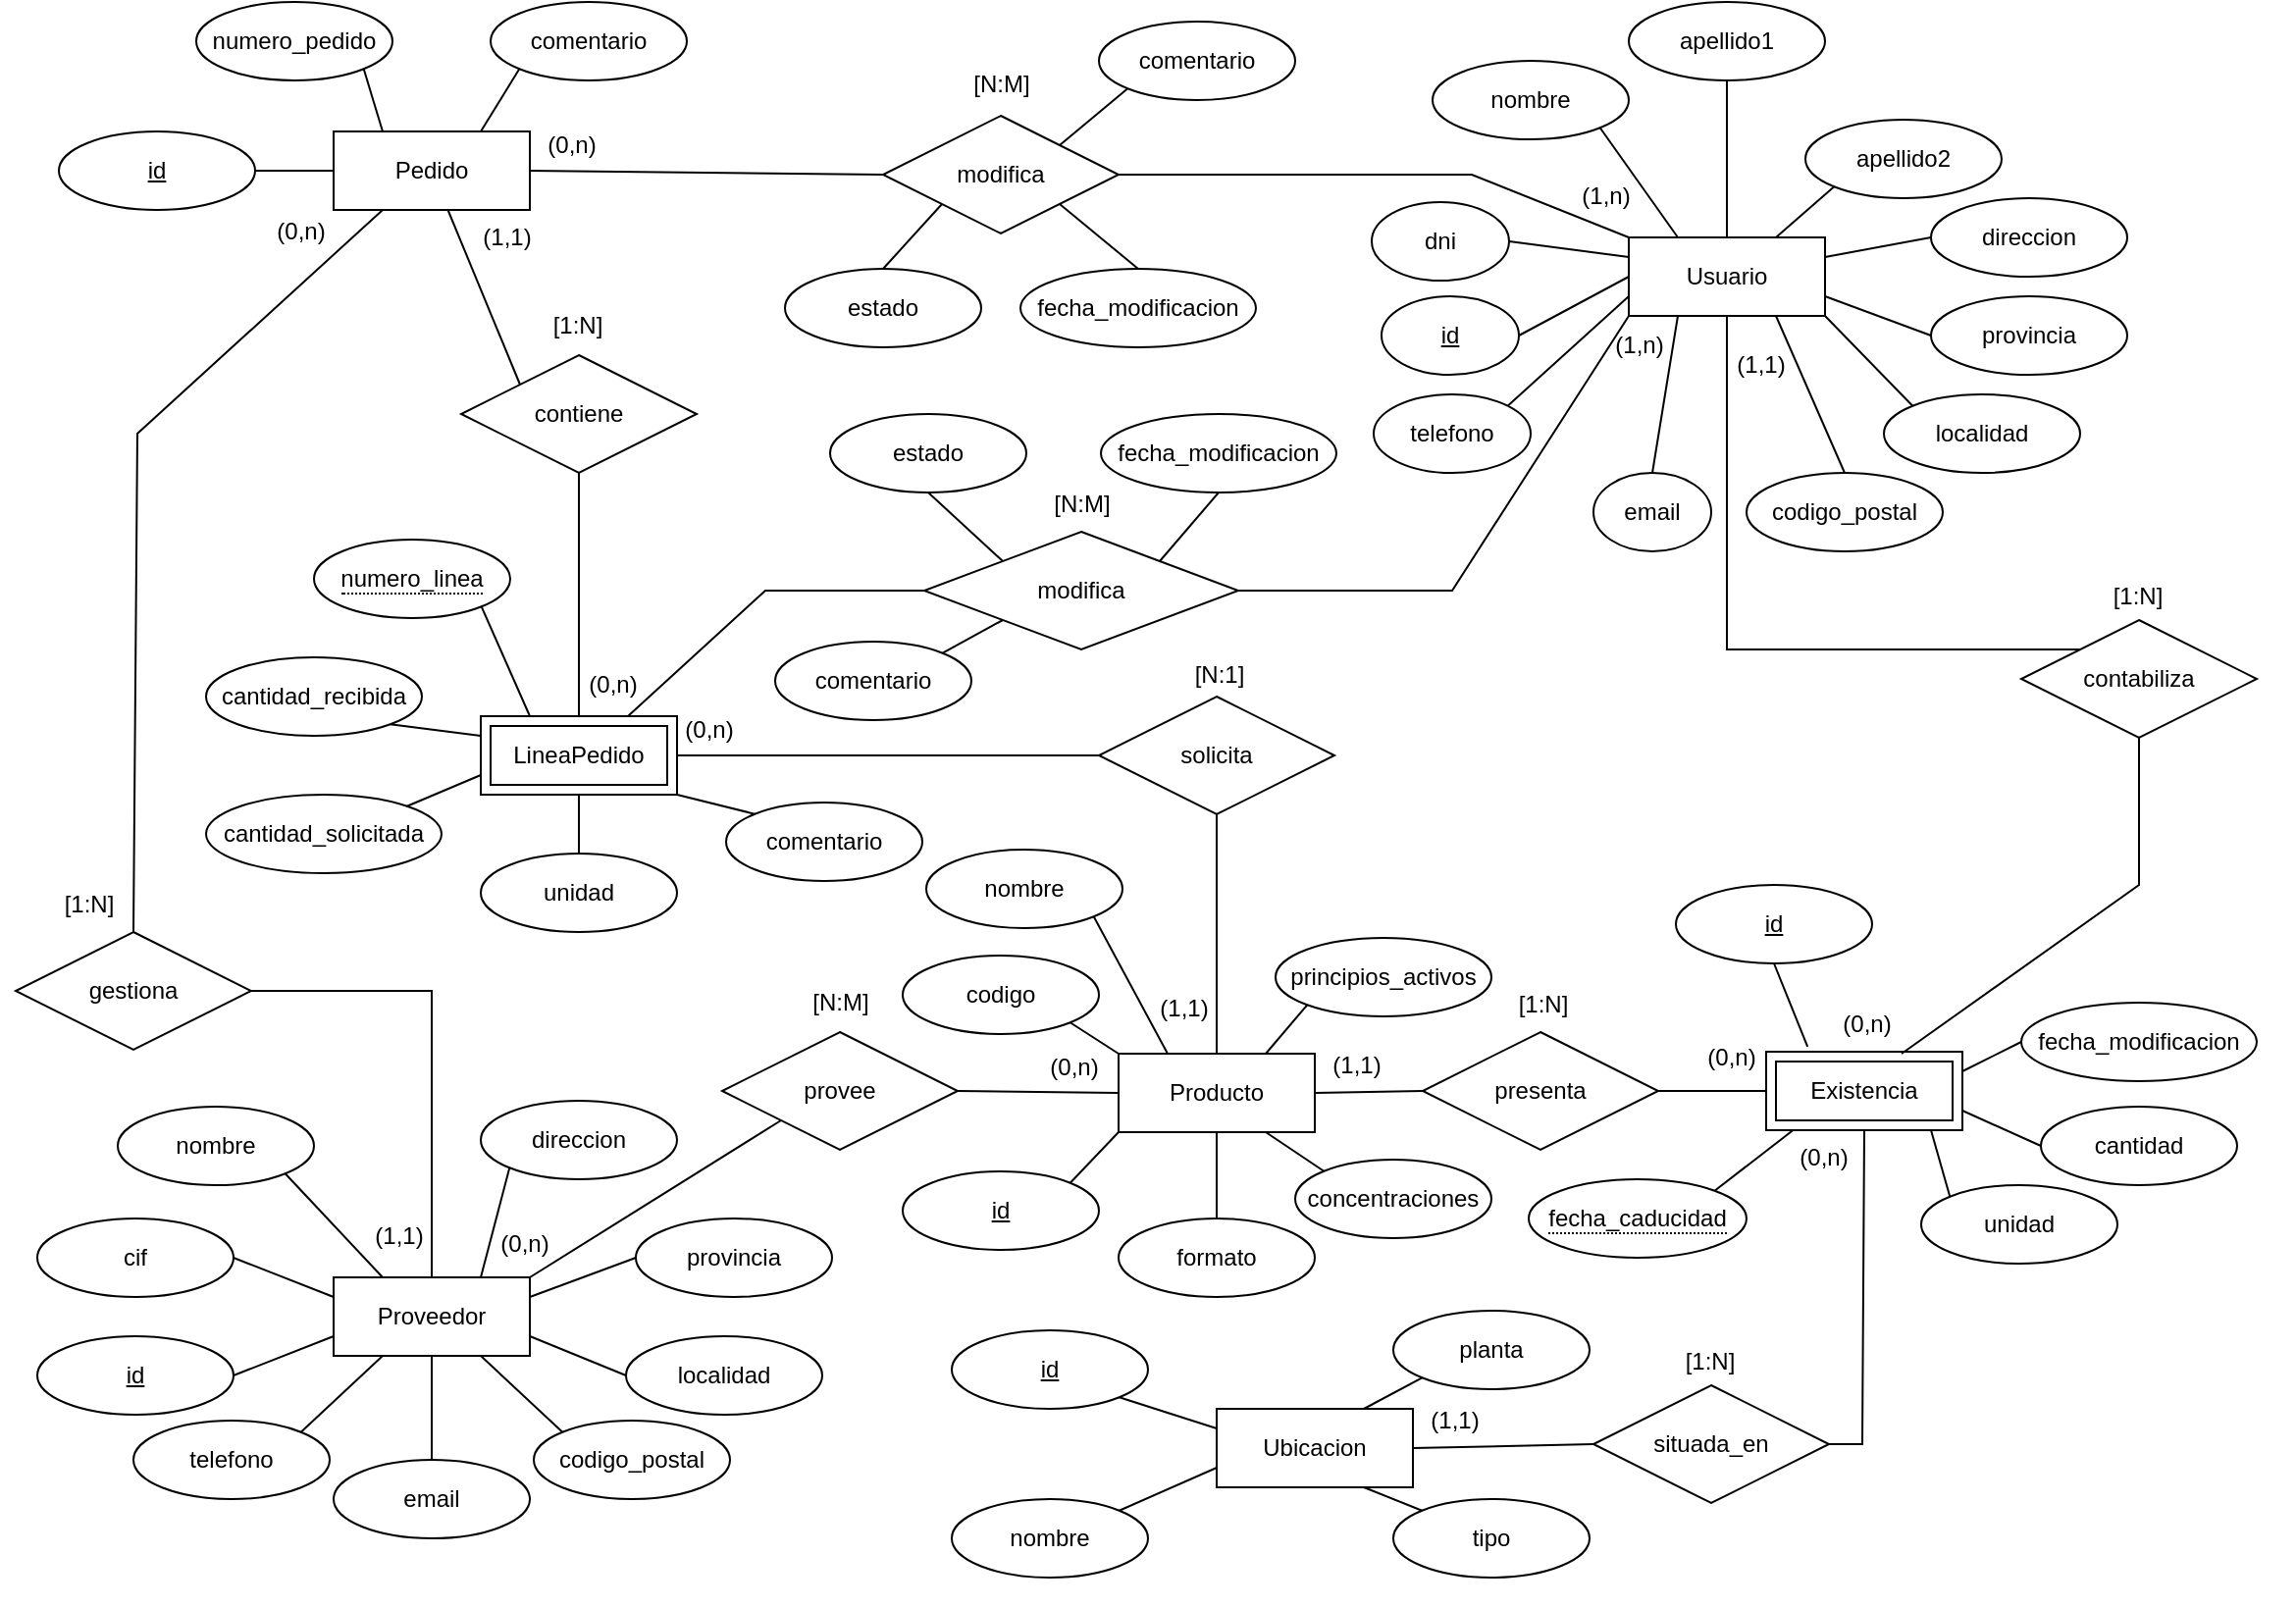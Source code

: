 <mxfile version="24.2.1" type="github">
  <diagram id="R2lEEEUBdFMjLlhIrx00" name="Page-1">
    <mxGraphModel dx="1274" dy="684" grid="1" gridSize="10" guides="1" tooltips="1" connect="1" arrows="1" fold="1" page="1" pageScale="1" pageWidth="1169" pageHeight="827" math="0" shadow="0" extFonts="Permanent Marker^https://fonts.googleapis.com/css?family=Permanent+Marker">
      <root>
        <mxCell id="0" />
        <mxCell id="1" parent="0" />
        <mxCell id="CP5bFm40odVV3JDgffe8-56" value="" style="group" parent="1" vertex="1" connectable="0">
          <mxGeometry y="590" width="440" height="210" as="geometry" />
        </mxCell>
        <mxCell id="CP5bFm40odVV3JDgffe8-29" value="Proveedor" style="whiteSpace=wrap;html=1;align=center;" parent="CP5bFm40odVV3JDgffe8-56" vertex="1">
          <mxGeometry x="170" y="70" width="100" height="40" as="geometry" />
        </mxCell>
        <mxCell id="CP5bFm40odVV3JDgffe8-31" value="cif" style="ellipse;whiteSpace=wrap;html=1;align=center;" parent="CP5bFm40odVV3JDgffe8-56" vertex="1">
          <mxGeometry x="19" y="40" width="100" height="40" as="geometry" />
        </mxCell>
        <mxCell id="CP5bFm40odVV3JDgffe8-32" value="id" style="ellipse;whiteSpace=wrap;html=1;align=center;fontStyle=4;" parent="CP5bFm40odVV3JDgffe8-56" vertex="1">
          <mxGeometry x="19" y="100" width="100" height="40" as="geometry" />
        </mxCell>
        <mxCell id="CP5bFm40odVV3JDgffe8-35" value="direccion" style="ellipse;whiteSpace=wrap;html=1;align=center;" parent="CP5bFm40odVV3JDgffe8-56" vertex="1">
          <mxGeometry x="245" y="-20" width="100" height="40" as="geometry" />
        </mxCell>
        <mxCell id="CP5bFm40odVV3JDgffe8-36" value="provincia" style="ellipse;whiteSpace=wrap;html=1;align=center;" parent="CP5bFm40odVV3JDgffe8-56" vertex="1">
          <mxGeometry x="324" y="40" width="100" height="40" as="geometry" />
        </mxCell>
        <mxCell id="CP5bFm40odVV3JDgffe8-37" value="localidad" style="ellipse;whiteSpace=wrap;html=1;align=center;" parent="CP5bFm40odVV3JDgffe8-56" vertex="1">
          <mxGeometry x="319" y="100" width="100" height="40" as="geometry" />
        </mxCell>
        <mxCell id="CP5bFm40odVV3JDgffe8-38" value="codigo_postal" style="ellipse;whiteSpace=wrap;html=1;align=center;" parent="CP5bFm40odVV3JDgffe8-56" vertex="1">
          <mxGeometry x="272" y="143" width="100" height="40" as="geometry" />
        </mxCell>
        <mxCell id="CP5bFm40odVV3JDgffe8-39" value="email" style="ellipse;whiteSpace=wrap;html=1;align=center;" parent="CP5bFm40odVV3JDgffe8-56" vertex="1">
          <mxGeometry x="170" y="163" width="100" height="40" as="geometry" />
        </mxCell>
        <mxCell id="CP5bFm40odVV3JDgffe8-40" value="telefono" style="ellipse;whiteSpace=wrap;html=1;align=center;" parent="CP5bFm40odVV3JDgffe8-56" vertex="1">
          <mxGeometry x="68" y="143" width="100" height="40" as="geometry" />
        </mxCell>
        <mxCell id="CP5bFm40odVV3JDgffe8-41" value="" style="endArrow=none;html=1;rounded=0;exitX=1;exitY=0.5;exitDx=0;exitDy=0;entryX=0;entryY=0.75;entryDx=0;entryDy=0;" parent="CP5bFm40odVV3JDgffe8-56" source="CP5bFm40odVV3JDgffe8-32" target="CP5bFm40odVV3JDgffe8-29" edge="1">
          <mxGeometry relative="1" as="geometry">
            <mxPoint x="470" y="110" as="sourcePoint" />
            <mxPoint x="630" y="110" as="targetPoint" />
          </mxGeometry>
        </mxCell>
        <mxCell id="CP5bFm40odVV3JDgffe8-42" value="" style="endArrow=none;html=1;rounded=0;exitX=1;exitY=0.5;exitDx=0;exitDy=0;entryX=0;entryY=0.25;entryDx=0;entryDy=0;" parent="CP5bFm40odVV3JDgffe8-56" source="CP5bFm40odVV3JDgffe8-31" target="CP5bFm40odVV3JDgffe8-29" edge="1">
          <mxGeometry relative="1" as="geometry">
            <mxPoint x="470" y="110" as="sourcePoint" />
            <mxPoint x="630" y="110" as="targetPoint" />
          </mxGeometry>
        </mxCell>
        <mxCell id="CP5bFm40odVV3JDgffe8-46" value="" style="endArrow=none;html=1;rounded=0;exitX=0.75;exitY=0;exitDx=0;exitDy=0;entryX=0;entryY=1;entryDx=0;entryDy=0;" parent="CP5bFm40odVV3JDgffe8-56" source="CP5bFm40odVV3JDgffe8-29" target="CP5bFm40odVV3JDgffe8-35" edge="1">
          <mxGeometry relative="1" as="geometry">
            <mxPoint x="470" y="110" as="sourcePoint" />
            <mxPoint x="630" y="110" as="targetPoint" />
          </mxGeometry>
        </mxCell>
        <mxCell id="CP5bFm40odVV3JDgffe8-47" value="" style="endArrow=none;html=1;rounded=0;exitX=1;exitY=0.25;exitDx=0;exitDy=0;entryX=0;entryY=0.5;entryDx=0;entryDy=0;" parent="CP5bFm40odVV3JDgffe8-56" source="CP5bFm40odVV3JDgffe8-29" target="CP5bFm40odVV3JDgffe8-36" edge="1">
          <mxGeometry relative="1" as="geometry">
            <mxPoint x="470" y="110" as="sourcePoint" />
            <mxPoint x="630" y="110" as="targetPoint" />
          </mxGeometry>
        </mxCell>
        <mxCell id="CP5bFm40odVV3JDgffe8-48" value="" style="endArrow=none;html=1;rounded=0;exitX=1;exitY=0;exitDx=0;exitDy=0;entryX=0.25;entryY=1;entryDx=0;entryDy=0;" parent="CP5bFm40odVV3JDgffe8-56" source="CP5bFm40odVV3JDgffe8-40" target="CP5bFm40odVV3JDgffe8-29" edge="1">
          <mxGeometry relative="1" as="geometry">
            <mxPoint x="470" y="110" as="sourcePoint" />
            <mxPoint x="630" y="110" as="targetPoint" />
          </mxGeometry>
        </mxCell>
        <mxCell id="CP5bFm40odVV3JDgffe8-49" value="" style="endArrow=none;html=1;rounded=0;entryX=0;entryY=0.5;entryDx=0;entryDy=0;exitX=1;exitY=0.75;exitDx=0;exitDy=0;" parent="CP5bFm40odVV3JDgffe8-56" source="CP5bFm40odVV3JDgffe8-29" target="CP5bFm40odVV3JDgffe8-37" edge="1">
          <mxGeometry relative="1" as="geometry">
            <mxPoint x="270" y="140" as="sourcePoint" />
            <mxPoint x="630" y="110" as="targetPoint" />
          </mxGeometry>
        </mxCell>
        <mxCell id="CP5bFm40odVV3JDgffe8-50" value="" style="endArrow=none;html=1;rounded=0;exitX=0.75;exitY=1;exitDx=0;exitDy=0;entryX=0;entryY=0;entryDx=0;entryDy=0;" parent="CP5bFm40odVV3JDgffe8-56" source="CP5bFm40odVV3JDgffe8-29" target="CP5bFm40odVV3JDgffe8-38" edge="1">
          <mxGeometry relative="1" as="geometry">
            <mxPoint x="470" y="110" as="sourcePoint" />
            <mxPoint x="630" y="110" as="targetPoint" />
          </mxGeometry>
        </mxCell>
        <mxCell id="CP5bFm40odVV3JDgffe8-51" value="" style="endArrow=none;html=1;rounded=0;exitX=0.5;exitY=0;exitDx=0;exitDy=0;entryX=0.5;entryY=1;entryDx=0;entryDy=0;" parent="CP5bFm40odVV3JDgffe8-56" source="CP5bFm40odVV3JDgffe8-39" target="CP5bFm40odVV3JDgffe8-29" edge="1">
          <mxGeometry relative="1" as="geometry">
            <mxPoint x="470" y="110" as="sourcePoint" />
            <mxPoint x="630" y="110" as="targetPoint" />
          </mxGeometry>
        </mxCell>
        <mxCell id="CP5bFm40odVV3JDgffe8-53" style="edgeStyle=orthogonalEdgeStyle;rounded=0;orthogonalLoop=1;jettySize=auto;html=1;exitX=0.5;exitY=1;exitDx=0;exitDy=0;" parent="CP5bFm40odVV3JDgffe8-56" source="CP5bFm40odVV3JDgffe8-38" target="CP5bFm40odVV3JDgffe8-38" edge="1">
          <mxGeometry relative="1" as="geometry" />
        </mxCell>
        <mxCell id="CP5bFm40odVV3JDgffe8-57" value="" style="group" parent="1" vertex="1" connectable="0">
          <mxGeometry x="660" y="40" width="440" height="250" as="geometry" />
        </mxCell>
        <mxCell id="CP5bFm40odVV3JDgffe8-1" value="&lt;div&gt;Usuario&lt;/div&gt;" style="whiteSpace=wrap;html=1;align=center;" parent="CP5bFm40odVV3JDgffe8-57" vertex="1">
          <mxGeometry x="170" y="90" width="100" height="40" as="geometry" />
        </mxCell>
        <mxCell id="CP5bFm40odVV3JDgffe8-2" value="&lt;div&gt;nombre&lt;/div&gt;" style="ellipse;whiteSpace=wrap;html=1;align=center;" parent="CP5bFm40odVV3JDgffe8-57" vertex="1">
          <mxGeometry x="70" width="100" height="40" as="geometry" />
        </mxCell>
        <mxCell id="CP5bFm40odVV3JDgffe8-3" value="dni" style="ellipse;whiteSpace=wrap;html=1;align=center;" parent="CP5bFm40odVV3JDgffe8-57" vertex="1">
          <mxGeometry x="39" y="72" width="70" height="40" as="geometry" />
        </mxCell>
        <mxCell id="CP5bFm40odVV3JDgffe8-4" value="id" style="ellipse;whiteSpace=wrap;html=1;align=center;fontStyle=4;" parent="CP5bFm40odVV3JDgffe8-57" vertex="1">
          <mxGeometry x="44" y="120" width="70" height="40" as="geometry" />
        </mxCell>
        <mxCell id="CP5bFm40odVV3JDgffe8-6" value="apellido2" style="ellipse;whiteSpace=wrap;html=1;align=center;" parent="CP5bFm40odVV3JDgffe8-57" vertex="1">
          <mxGeometry x="260" y="30" width="100" height="40" as="geometry" />
        </mxCell>
        <mxCell id="CP5bFm40odVV3JDgffe8-7" value="direccion" style="ellipse;whiteSpace=wrap;html=1;align=center;" parent="CP5bFm40odVV3JDgffe8-57" vertex="1">
          <mxGeometry x="324" y="70" width="100" height="40" as="geometry" />
        </mxCell>
        <mxCell id="CP5bFm40odVV3JDgffe8-8" value="provincia" style="ellipse;whiteSpace=wrap;html=1;align=center;" parent="CP5bFm40odVV3JDgffe8-57" vertex="1">
          <mxGeometry x="324" y="120" width="100" height="40" as="geometry" />
        </mxCell>
        <mxCell id="CP5bFm40odVV3JDgffe8-9" value="localidad" style="ellipse;whiteSpace=wrap;html=1;align=center;" parent="CP5bFm40odVV3JDgffe8-57" vertex="1">
          <mxGeometry x="300" y="170" width="100" height="40" as="geometry" />
        </mxCell>
        <mxCell id="CP5bFm40odVV3JDgffe8-10" value="codigo_postal" style="ellipse;whiteSpace=wrap;html=1;align=center;" parent="CP5bFm40odVV3JDgffe8-57" vertex="1">
          <mxGeometry x="230" y="210" width="100" height="40" as="geometry" />
        </mxCell>
        <mxCell id="CP5bFm40odVV3JDgffe8-11" value="email" style="ellipse;whiteSpace=wrap;html=1;align=center;" parent="CP5bFm40odVV3JDgffe8-57" vertex="1">
          <mxGeometry x="152" y="210" width="60" height="40" as="geometry" />
        </mxCell>
        <mxCell id="CP5bFm40odVV3JDgffe8-12" value="telefono" style="ellipse;whiteSpace=wrap;html=1;align=center;" parent="CP5bFm40odVV3JDgffe8-57" vertex="1">
          <mxGeometry x="40" y="170" width="80" height="40" as="geometry" />
        </mxCell>
        <mxCell id="CP5bFm40odVV3JDgffe8-14" value="" style="endArrow=none;html=1;rounded=0;exitX=1;exitY=0.5;exitDx=0;exitDy=0;entryX=0;entryY=0.5;entryDx=0;entryDy=0;" parent="CP5bFm40odVV3JDgffe8-57" source="CP5bFm40odVV3JDgffe8-4" target="CP5bFm40odVV3JDgffe8-1" edge="1">
          <mxGeometry relative="1" as="geometry">
            <mxPoint x="470" y="140" as="sourcePoint" />
            <mxPoint x="630" y="140" as="targetPoint" />
          </mxGeometry>
        </mxCell>
        <mxCell id="CP5bFm40odVV3JDgffe8-16" value="" style="endArrow=none;html=1;rounded=0;exitX=1;exitY=0.5;exitDx=0;exitDy=0;entryX=0;entryY=0.25;entryDx=0;entryDy=0;" parent="CP5bFm40odVV3JDgffe8-57" source="CP5bFm40odVV3JDgffe8-3" target="CP5bFm40odVV3JDgffe8-1" edge="1">
          <mxGeometry relative="1" as="geometry">
            <mxPoint x="470" y="140" as="sourcePoint" />
            <mxPoint x="630" y="140" as="targetPoint" />
          </mxGeometry>
        </mxCell>
        <mxCell id="CP5bFm40odVV3JDgffe8-17" value="" style="endArrow=none;html=1;rounded=0;exitX=1;exitY=1;exitDx=0;exitDy=0;entryX=0.25;entryY=0;entryDx=0;entryDy=0;" parent="CP5bFm40odVV3JDgffe8-57" source="CP5bFm40odVV3JDgffe8-2" target="CP5bFm40odVV3JDgffe8-1" edge="1">
          <mxGeometry relative="1" as="geometry">
            <mxPoint x="470" y="140" as="sourcePoint" />
            <mxPoint x="630" y="140" as="targetPoint" />
          </mxGeometry>
        </mxCell>
        <mxCell id="CP5bFm40odVV3JDgffe8-19" value="" style="endArrow=none;html=1;rounded=0;exitX=0.75;exitY=0;exitDx=0;exitDy=0;entryX=0;entryY=1;entryDx=0;entryDy=0;" parent="CP5bFm40odVV3JDgffe8-57" source="CP5bFm40odVV3JDgffe8-1" target="CP5bFm40odVV3JDgffe8-6" edge="1">
          <mxGeometry relative="1" as="geometry">
            <mxPoint x="470" y="140" as="sourcePoint" />
            <mxPoint x="630" y="140" as="targetPoint" />
          </mxGeometry>
        </mxCell>
        <mxCell id="CP5bFm40odVV3JDgffe8-20" value="" style="endArrow=none;html=1;rounded=0;exitX=1;exitY=0.25;exitDx=0;exitDy=0;entryX=0;entryY=0.5;entryDx=0;entryDy=0;" parent="CP5bFm40odVV3JDgffe8-57" source="CP5bFm40odVV3JDgffe8-1" target="CP5bFm40odVV3JDgffe8-7" edge="1">
          <mxGeometry relative="1" as="geometry">
            <mxPoint x="470" y="140" as="sourcePoint" />
            <mxPoint x="630" y="140" as="targetPoint" />
          </mxGeometry>
        </mxCell>
        <mxCell id="CP5bFm40odVV3JDgffe8-21" value="" style="endArrow=none;html=1;rounded=0;exitX=1;exitY=0.75;exitDx=0;exitDy=0;entryX=0;entryY=0.5;entryDx=0;entryDy=0;" parent="CP5bFm40odVV3JDgffe8-57" source="CP5bFm40odVV3JDgffe8-1" target="CP5bFm40odVV3JDgffe8-8" edge="1">
          <mxGeometry relative="1" as="geometry">
            <mxPoint x="470" y="140" as="sourcePoint" />
            <mxPoint x="630" y="140" as="targetPoint" />
          </mxGeometry>
        </mxCell>
        <mxCell id="CP5bFm40odVV3JDgffe8-22" value="" style="endArrow=none;html=1;rounded=0;exitX=1;exitY=0;exitDx=0;exitDy=0;entryX=0;entryY=0.75;entryDx=0;entryDy=0;" parent="CP5bFm40odVV3JDgffe8-57" source="CP5bFm40odVV3JDgffe8-12" target="CP5bFm40odVV3JDgffe8-1" edge="1">
          <mxGeometry relative="1" as="geometry">
            <mxPoint x="470" y="140" as="sourcePoint" />
            <mxPoint x="630" y="140" as="targetPoint" />
          </mxGeometry>
        </mxCell>
        <mxCell id="CP5bFm40odVV3JDgffe8-23" value="" style="endArrow=none;html=1;rounded=0;entryX=0;entryY=0;entryDx=0;entryDy=0;exitX=1;exitY=1;exitDx=0;exitDy=0;" parent="CP5bFm40odVV3JDgffe8-57" source="CP5bFm40odVV3JDgffe8-1" target="CP5bFm40odVV3JDgffe8-9" edge="1">
          <mxGeometry relative="1" as="geometry">
            <mxPoint x="270" y="170" as="sourcePoint" />
            <mxPoint x="630" y="140" as="targetPoint" />
          </mxGeometry>
        </mxCell>
        <mxCell id="CP5bFm40odVV3JDgffe8-24" value="" style="endArrow=none;html=1;rounded=0;exitX=0.75;exitY=1;exitDx=0;exitDy=0;entryX=0.5;entryY=0;entryDx=0;entryDy=0;" parent="CP5bFm40odVV3JDgffe8-57" source="CP5bFm40odVV3JDgffe8-1" target="CP5bFm40odVV3JDgffe8-10" edge="1">
          <mxGeometry relative="1" as="geometry">
            <mxPoint x="470" y="140" as="sourcePoint" />
            <mxPoint x="630" y="140" as="targetPoint" />
          </mxGeometry>
        </mxCell>
        <mxCell id="CP5bFm40odVV3JDgffe8-25" value="" style="endArrow=none;html=1;rounded=0;exitX=0.5;exitY=0;exitDx=0;exitDy=0;entryX=0.25;entryY=1;entryDx=0;entryDy=0;" parent="CP5bFm40odVV3JDgffe8-57" source="CP5bFm40odVV3JDgffe8-11" target="CP5bFm40odVV3JDgffe8-1" edge="1">
          <mxGeometry relative="1" as="geometry">
            <mxPoint x="470" y="140" as="sourcePoint" />
            <mxPoint x="630" y="140" as="targetPoint" />
          </mxGeometry>
        </mxCell>
        <mxCell id="NHOJMRDEDo1VUkmcOY7C-24" value="(1,n)" style="text;html=1;align=center;verticalAlign=middle;resizable=0;points=[];autosize=1;strokeColor=none;fillColor=none;" vertex="1" parent="CP5bFm40odVV3JDgffe8-57">
          <mxGeometry x="150" y="130" width="50" height="30" as="geometry" />
        </mxCell>
        <mxCell id="CP5bFm40odVV3JDgffe8-67" value="" style="group" parent="1" vertex="1" connectable="0">
          <mxGeometry x="510" y="677" width="330" height="150" as="geometry" />
        </mxCell>
        <mxCell id="CP5bFm40odVV3JDgffe8-55" value="Ubicacion" style="whiteSpace=wrap;html=1;align=center;" parent="CP5bFm40odVV3JDgffe8-67" vertex="1">
          <mxGeometry x="110" y="50" width="100" height="40" as="geometry" />
        </mxCell>
        <mxCell id="CP5bFm40odVV3JDgffe8-58" value="id" style="ellipse;whiteSpace=wrap;html=1;align=center;fontStyle=4;" parent="CP5bFm40odVV3JDgffe8-67" vertex="1">
          <mxGeometry x="-25" y="10" width="100" height="40" as="geometry" />
        </mxCell>
        <mxCell id="CP5bFm40odVV3JDgffe8-59" value="nombre" style="ellipse;whiteSpace=wrap;html=1;align=center;" parent="CP5bFm40odVV3JDgffe8-67" vertex="1">
          <mxGeometry x="-25" y="96" width="100" height="40" as="geometry" />
        </mxCell>
        <mxCell id="CP5bFm40odVV3JDgffe8-60" value="planta" style="ellipse;whiteSpace=wrap;html=1;align=center;" parent="CP5bFm40odVV3JDgffe8-67" vertex="1">
          <mxGeometry x="200" width="100" height="40" as="geometry" />
        </mxCell>
        <mxCell id="CP5bFm40odVV3JDgffe8-61" value="tipo" style="ellipse;whiteSpace=wrap;html=1;align=center;" parent="CP5bFm40odVV3JDgffe8-67" vertex="1">
          <mxGeometry x="200" y="96" width="100" height="40" as="geometry" />
        </mxCell>
        <mxCell id="CP5bFm40odVV3JDgffe8-62" value="" style="endArrow=none;html=1;rounded=0;exitX=0;exitY=1;exitDx=0;exitDy=0;entryX=0.75;entryY=0;entryDx=0;entryDy=0;" parent="CP5bFm40odVV3JDgffe8-67" source="CP5bFm40odVV3JDgffe8-60" target="CP5bFm40odVV3JDgffe8-55" edge="1">
          <mxGeometry relative="1" as="geometry">
            <mxPoint x="440" y="-130" as="sourcePoint" />
            <mxPoint x="600" y="-130" as="targetPoint" />
          </mxGeometry>
        </mxCell>
        <mxCell id="CP5bFm40odVV3JDgffe8-63" value="" style="endArrow=none;html=1;rounded=0;exitX=1;exitY=1;exitDx=0;exitDy=0;entryX=0;entryY=0.25;entryDx=0;entryDy=0;" parent="CP5bFm40odVV3JDgffe8-67" source="CP5bFm40odVV3JDgffe8-58" target="CP5bFm40odVV3JDgffe8-55" edge="1">
          <mxGeometry relative="1" as="geometry">
            <mxPoint x="440" y="-130" as="sourcePoint" />
            <mxPoint x="600" y="-130" as="targetPoint" />
          </mxGeometry>
        </mxCell>
        <mxCell id="CP5bFm40odVV3JDgffe8-64" value="" style="endArrow=none;html=1;rounded=0;exitX=0.75;exitY=1;exitDx=0;exitDy=0;entryX=0;entryY=0;entryDx=0;entryDy=0;" parent="CP5bFm40odVV3JDgffe8-67" source="CP5bFm40odVV3JDgffe8-55" target="CP5bFm40odVV3JDgffe8-61" edge="1">
          <mxGeometry relative="1" as="geometry">
            <mxPoint x="440" y="-130" as="sourcePoint" />
            <mxPoint x="600" y="-130" as="targetPoint" />
          </mxGeometry>
        </mxCell>
        <mxCell id="CP5bFm40odVV3JDgffe8-65" value="" style="endArrow=none;html=1;rounded=0;exitX=0;exitY=0.75;exitDx=0;exitDy=0;entryX=1;entryY=0;entryDx=0;entryDy=0;" parent="CP5bFm40odVV3JDgffe8-67" source="CP5bFm40odVV3JDgffe8-55" target="CP5bFm40odVV3JDgffe8-59" edge="1">
          <mxGeometry relative="1" as="geometry">
            <mxPoint x="440" y="-130" as="sourcePoint" />
            <mxPoint x="600" y="-130" as="targetPoint" />
          </mxGeometry>
        </mxCell>
        <mxCell id="CP5bFm40odVV3JDgffe8-80" value="" style="group" parent="1" vertex="1" connectable="0">
          <mxGeometry x="410" y="484" width="360" height="162" as="geometry" />
        </mxCell>
        <mxCell id="CP5bFm40odVV3JDgffe8-68" value="Producto" style="whiteSpace=wrap;html=1;align=center;" parent="CP5bFm40odVV3JDgffe8-80" vertex="1">
          <mxGeometry x="160" y="62" width="100" height="40" as="geometry" />
        </mxCell>
        <mxCell id="CP5bFm40odVV3JDgffe8-70" value="&lt;div&gt;principios_activos&lt;/div&gt;" style="ellipse;whiteSpace=wrap;html=1;align=center;" parent="CP5bFm40odVV3JDgffe8-80" vertex="1">
          <mxGeometry x="240" y="3" width="110" height="40" as="geometry" />
        </mxCell>
        <mxCell id="CP5bFm40odVV3JDgffe8-71" value="concentraciones" style="ellipse;whiteSpace=wrap;html=1;align=center;" parent="CP5bFm40odVV3JDgffe8-80" vertex="1">
          <mxGeometry x="250" y="116" width="100" height="40" as="geometry" />
        </mxCell>
        <mxCell id="CP5bFm40odVV3JDgffe8-73" value="id" style="ellipse;whiteSpace=wrap;html=1;align=center;fontStyle=4;" parent="CP5bFm40odVV3JDgffe8-80" vertex="1">
          <mxGeometry x="50" y="122" width="100" height="40" as="geometry" />
        </mxCell>
        <mxCell id="CP5bFm40odVV3JDgffe8-74" value="" style="endArrow=none;html=1;rounded=0;exitX=1;exitY=0;exitDx=0;exitDy=0;entryX=0;entryY=1;entryDx=0;entryDy=0;" parent="CP5bFm40odVV3JDgffe8-80" source="CP5bFm40odVV3JDgffe8-73" target="CP5bFm40odVV3JDgffe8-68" edge="1">
          <mxGeometry relative="1" as="geometry">
            <mxPoint x="450" y="-8" as="sourcePoint" />
            <mxPoint x="610" y="-8" as="targetPoint" />
          </mxGeometry>
        </mxCell>
        <mxCell id="CP5bFm40odVV3JDgffe8-76" value="" style="endArrow=none;html=1;rounded=0;exitX=0;exitY=1;exitDx=0;exitDy=0;entryX=0.75;entryY=0;entryDx=0;entryDy=0;" parent="CP5bFm40odVV3JDgffe8-80" source="CP5bFm40odVV3JDgffe8-70" target="CP5bFm40odVV3JDgffe8-68" edge="1">
          <mxGeometry relative="1" as="geometry">
            <mxPoint x="450" y="-8" as="sourcePoint" />
            <mxPoint x="610" y="-8" as="targetPoint" />
          </mxGeometry>
        </mxCell>
        <mxCell id="CP5bFm40odVV3JDgffe8-77" value="" style="endArrow=none;html=1;rounded=0;entryX=0;entryY=0;entryDx=0;entryDy=0;exitX=0.75;exitY=1;exitDx=0;exitDy=0;" parent="CP5bFm40odVV3JDgffe8-80" source="CP5bFm40odVV3JDgffe8-68" target="CP5bFm40odVV3JDgffe8-71" edge="1">
          <mxGeometry relative="1" as="geometry">
            <mxPoint x="450" y="-8" as="sourcePoint" />
            <mxPoint x="610" y="-8" as="targetPoint" />
          </mxGeometry>
        </mxCell>
        <mxCell id="4ajaXHsvVtUvn-_YyJ9y-26" value="provee" style="shape=rhombus;perimeter=rhombusPerimeter;whiteSpace=wrap;html=1;align=center;" parent="CP5bFm40odVV3JDgffe8-80" vertex="1">
          <mxGeometry x="-42" y="51" width="120" height="60" as="geometry" />
        </mxCell>
        <mxCell id="4ajaXHsvVtUvn-_YyJ9y-28" value="" style="endArrow=none;html=1;rounded=0;entryX=0;entryY=0.5;entryDx=0;entryDy=0;exitX=1;exitY=0.5;exitDx=0;exitDy=0;" parent="CP5bFm40odVV3JDgffe8-80" source="4ajaXHsvVtUvn-_YyJ9y-26" target="CP5bFm40odVV3JDgffe8-68" edge="1">
          <mxGeometry relative="1" as="geometry">
            <mxPoint x="90" y="66" as="sourcePoint" />
            <mxPoint x="250" y="66" as="targetPoint" />
          </mxGeometry>
        </mxCell>
        <mxCell id="NHOJMRDEDo1VUkmcOY7C-7" value="[N:M]" style="text;html=1;align=center;verticalAlign=middle;resizable=0;points=[];autosize=1;strokeColor=none;fillColor=none;" vertex="1" parent="CP5bFm40odVV3JDgffe8-80">
          <mxGeometry x="-7" y="21" width="50" height="30" as="geometry" />
        </mxCell>
        <mxCell id="CP5bFm40odVV3JDgffe8-92" value="presenta" style="shape=rhombus;perimeter=rhombusPerimeter;whiteSpace=wrap;html=1;align=center;" parent="1" vertex="1">
          <mxGeometry x="725" y="535" width="120" height="60" as="geometry" />
        </mxCell>
        <mxCell id="CP5bFm40odVV3JDgffe8-93" value="" style="group" parent="1" vertex="1" connectable="0">
          <mxGeometry x="819" y="455" width="350" height="220" as="geometry" />
        </mxCell>
        <mxCell id="CP5bFm40odVV3JDgffe8-82" value="id" style="ellipse;whiteSpace=wrap;html=1;align=center;fontStyle=4;" parent="CP5bFm40odVV3JDgffe8-93" vertex="1">
          <mxGeometry x="35" y="5" width="100" height="40" as="geometry" />
        </mxCell>
        <mxCell id="CP5bFm40odVV3JDgffe8-83" value="fecha_modificacion" style="ellipse;whiteSpace=wrap;html=1;align=center;fontStyle=0" parent="CP5bFm40odVV3JDgffe8-93" vertex="1">
          <mxGeometry x="211" y="65" width="120" height="40" as="geometry" />
        </mxCell>
        <mxCell id="CP5bFm40odVV3JDgffe8-84" value="cantidad" style="ellipse;whiteSpace=wrap;html=1;align=center;" parent="CP5bFm40odVV3JDgffe8-93" vertex="1">
          <mxGeometry x="221" y="118" width="100" height="40" as="geometry" />
        </mxCell>
        <mxCell id="CP5bFm40odVV3JDgffe8-85" value="unidad" style="ellipse;whiteSpace=wrap;html=1;align=center;" parent="CP5bFm40odVV3JDgffe8-93" vertex="1">
          <mxGeometry x="160" y="158" width="100" height="40" as="geometry" />
        </mxCell>
        <mxCell id="CP5bFm40odVV3JDgffe8-87" value="" style="endArrow=none;html=1;rounded=0;entryX=0.211;entryY=-0.064;entryDx=0;entryDy=0;exitX=0.5;exitY=1;exitDx=0;exitDy=0;entryPerimeter=0;" parent="CP5bFm40odVV3JDgffe8-93" source="CP5bFm40odVV3JDgffe8-82" target="NHOJMRDEDo1VUkmcOY7C-31" edge="1">
          <mxGeometry relative="1" as="geometry">
            <mxPoint x="30" y="50" as="sourcePoint" />
            <mxPoint x="104.5" y="89" as="targetPoint" />
          </mxGeometry>
        </mxCell>
        <mxCell id="CP5bFm40odVV3JDgffe8-88" value="" style="endArrow=none;html=1;rounded=0;entryX=0;entryY=0.5;entryDx=0;entryDy=0;exitX=1;exitY=0.25;exitDx=0;exitDy=0;" parent="CP5bFm40odVV3JDgffe8-93" source="NHOJMRDEDo1VUkmcOY7C-31" target="CP5bFm40odVV3JDgffe8-83" edge="1">
          <mxGeometry relative="1" as="geometry">
            <mxPoint x="181" y="99.5" as="sourcePoint" />
            <mxPoint x="190" y="50" as="targetPoint" />
          </mxGeometry>
        </mxCell>
        <mxCell id="CP5bFm40odVV3JDgffe8-89" value="" style="endArrow=none;html=1;rounded=0;entryX=0;entryY=0.5;entryDx=0;entryDy=0;exitX=1;exitY=0.75;exitDx=0;exitDy=0;" parent="CP5bFm40odVV3JDgffe8-93" source="NHOJMRDEDo1VUkmcOY7C-31" target="CP5bFm40odVV3JDgffe8-84" edge="1">
          <mxGeometry relative="1" as="geometry">
            <mxPoint x="181" y="120.5" as="sourcePoint" />
            <mxPoint x="190" y="50" as="targetPoint" />
          </mxGeometry>
        </mxCell>
        <mxCell id="CP5bFm40odVV3JDgffe8-90" value="" style="endArrow=none;html=1;rounded=0;entryX=0.15;entryY=0.975;entryDx=0;entryDy=0;exitX=1;exitY=0;exitDx=0;exitDy=0;entryPerimeter=0;" parent="CP5bFm40odVV3JDgffe8-93" source="NHOJMRDEDo1VUkmcOY7C-32" target="NHOJMRDEDo1VUkmcOY7C-31" edge="1">
          <mxGeometry relative="1" as="geometry">
            <mxPoint x="66.146" y="160.774" as="sourcePoint" />
            <mxPoint x="104.5" y="131" as="targetPoint" />
          </mxGeometry>
        </mxCell>
        <mxCell id="CP5bFm40odVV3JDgffe8-91" value="" style="endArrow=none;html=1;rounded=0;entryX=0;entryY=0;entryDx=0;entryDy=0;exitX=0.84;exitY=1;exitDx=0;exitDy=0;exitPerimeter=0;" parent="CP5bFm40odVV3JDgffe8-93" source="NHOJMRDEDo1VUkmcOY7C-31" target="CP5bFm40odVV3JDgffe8-85" edge="1">
          <mxGeometry relative="1" as="geometry">
            <mxPoint x="161" y="125" as="sourcePoint" />
            <mxPoint x="190" y="50" as="targetPoint" />
          </mxGeometry>
        </mxCell>
        <mxCell id="NHOJMRDEDo1VUkmcOY7C-9" value="(0,n)" style="text;html=1;align=center;verticalAlign=middle;resizable=0;points=[];autosize=1;strokeColor=none;fillColor=none;" vertex="1" parent="CP5bFm40odVV3JDgffe8-93">
          <mxGeometry x="85" y="129" width="50" height="30" as="geometry" />
        </mxCell>
        <mxCell id="NHOJMRDEDo1VUkmcOY7C-31" value="Existencia" style="shape=ext;margin=3;double=1;whiteSpace=wrap;html=1;align=center;" vertex="1" parent="CP5bFm40odVV3JDgffe8-93">
          <mxGeometry x="81" y="90" width="100" height="40" as="geometry" />
        </mxCell>
        <mxCell id="NHOJMRDEDo1VUkmcOY7C-32" value="&lt;span style=&quot;border-bottom: 1px dotted&quot;&gt;fecha_caducidad&lt;br&gt;&lt;/span&gt;" style="ellipse;whiteSpace=wrap;html=1;align=center;" vertex="1" parent="CP5bFm40odVV3JDgffe8-93">
          <mxGeometry x="-40" y="155" width="111" height="40" as="geometry" />
        </mxCell>
        <mxCell id="CP5bFm40odVV3JDgffe8-94" value="situada_en" style="shape=rhombus;perimeter=rhombusPerimeter;whiteSpace=wrap;html=1;align=center;" parent="1" vertex="1">
          <mxGeometry x="812" y="715" width="120" height="60" as="geometry" />
        </mxCell>
        <mxCell id="CP5bFm40odVV3JDgffe8-95" value="" style="endArrow=none;html=1;rounded=0;exitX=1;exitY=0.5;exitDx=0;exitDy=0;entryX=0.5;entryY=1;entryDx=0;entryDy=0;" parent="1" source="CP5bFm40odVV3JDgffe8-94" target="NHOJMRDEDo1VUkmcOY7C-31" edge="1">
          <mxGeometry relative="1" as="geometry">
            <mxPoint x="790" y="525" as="sourcePoint" />
            <mxPoint x="970" y="650" as="targetPoint" />
            <Array as="points">
              <mxPoint x="949" y="745" />
            </Array>
          </mxGeometry>
        </mxCell>
        <mxCell id="CP5bFm40odVV3JDgffe8-96" value="" style="endArrow=none;html=1;rounded=0;entryX=0;entryY=0.5;entryDx=0;entryDy=0;exitX=1;exitY=0.5;exitDx=0;exitDy=0;" parent="1" source="CP5bFm40odVV3JDgffe8-68" target="CP5bFm40odVV3JDgffe8-92" edge="1">
          <mxGeometry relative="1" as="geometry">
            <mxPoint x="790" y="595" as="sourcePoint" />
            <mxPoint x="950" y="595" as="targetPoint" />
          </mxGeometry>
        </mxCell>
        <mxCell id="CP5bFm40odVV3JDgffe8-97" value="" style="endArrow=none;html=1;rounded=0;entryX=0;entryY=0.5;entryDx=0;entryDy=0;exitX=1;exitY=0.5;exitDx=0;exitDy=0;" parent="1" source="CP5bFm40odVV3JDgffe8-92" target="NHOJMRDEDo1VUkmcOY7C-31" edge="1">
          <mxGeometry relative="1" as="geometry">
            <mxPoint x="790" y="525" as="sourcePoint" />
            <mxPoint x="898" y="565" as="targetPoint" />
          </mxGeometry>
        </mxCell>
        <mxCell id="CP5bFm40odVV3JDgffe8-98" value="" style="endArrow=none;html=1;rounded=0;entryX=0;entryY=0.5;entryDx=0;entryDy=0;exitX=1;exitY=0.5;exitDx=0;exitDy=0;" parent="1" source="CP5bFm40odVV3JDgffe8-55" target="CP5bFm40odVV3JDgffe8-94" edge="1">
          <mxGeometry relative="1" as="geometry">
            <mxPoint x="790" y="525" as="sourcePoint" />
            <mxPoint x="950" y="525" as="targetPoint" />
          </mxGeometry>
        </mxCell>
        <mxCell id="CP5bFm40odVV3JDgffe8-99" value="&lt;div&gt;contabiliza&lt;/div&gt;" style="shape=rhombus;perimeter=rhombusPerimeter;whiteSpace=wrap;html=1;align=center;" parent="1" vertex="1">
          <mxGeometry x="1030" y="325" width="120" height="60" as="geometry" />
        </mxCell>
        <mxCell id="CP5bFm40odVV3JDgffe8-100" value="" style="endArrow=none;html=1;rounded=0;exitX=0.5;exitY=1;exitDx=0;exitDy=0;entryX=0.69;entryY=0.025;entryDx=0;entryDy=0;entryPerimeter=0;" parent="1" source="CP5bFm40odVV3JDgffe8-99" target="NHOJMRDEDo1VUkmcOY7C-31" edge="1">
          <mxGeometry relative="1" as="geometry">
            <mxPoint x="790" y="445" as="sourcePoint" />
            <mxPoint x="974.5" y="544" as="targetPoint" />
            <Array as="points">
              <mxPoint x="1090" y="460" />
            </Array>
          </mxGeometry>
        </mxCell>
        <mxCell id="CP5bFm40odVV3JDgffe8-101" value="" style="endArrow=none;html=1;rounded=0;exitX=0.5;exitY=1;exitDx=0;exitDy=0;entryX=0;entryY=0;entryDx=0;entryDy=0;" parent="1" source="CP5bFm40odVV3JDgffe8-1" target="CP5bFm40odVV3JDgffe8-99" edge="1">
          <mxGeometry relative="1" as="geometry">
            <mxPoint x="790" y="445" as="sourcePoint" />
            <mxPoint x="1050" y="340" as="targetPoint" />
            <Array as="points">
              <mxPoint x="880" y="340" />
            </Array>
          </mxGeometry>
        </mxCell>
        <mxCell id="568d3hFSJ9wJe04LRry_-12" value="gestiona" style="shape=rhombus;perimeter=rhombusPerimeter;whiteSpace=wrap;html=1;align=center;" parent="1" vertex="1">
          <mxGeometry x="8" y="484" width="120" height="60" as="geometry" />
        </mxCell>
        <mxCell id="568d3hFSJ9wJe04LRry_-13" value="" style="endArrow=none;html=1;rounded=0;exitX=0.25;exitY=1;exitDx=0;exitDy=0;entryX=0.5;entryY=0;entryDx=0;entryDy=0;" parent="1" source="568d3hFSJ9wJe04LRry_-2" target="568d3hFSJ9wJe04LRry_-12" edge="1">
          <mxGeometry relative="1" as="geometry">
            <mxPoint x="500" y="410" as="sourcePoint" />
            <mxPoint x="660" y="410" as="targetPoint" />
            <Array as="points">
              <mxPoint x="70" y="230" />
            </Array>
          </mxGeometry>
        </mxCell>
        <mxCell id="568d3hFSJ9wJe04LRry_-14" value="" style="endArrow=none;html=1;rounded=0;exitX=0.5;exitY=0;exitDx=0;exitDy=0;entryX=1;entryY=0.5;entryDx=0;entryDy=0;" parent="1" source="CP5bFm40odVV3JDgffe8-29" target="568d3hFSJ9wJe04LRry_-12" edge="1">
          <mxGeometry relative="1" as="geometry">
            <mxPoint x="500" y="480" as="sourcePoint" />
            <mxPoint x="660" y="480" as="targetPoint" />
            <Array as="points">
              <mxPoint x="220" y="514" />
            </Array>
          </mxGeometry>
        </mxCell>
        <mxCell id="568d3hFSJ9wJe04LRry_-15" value="modifica" style="shape=rhombus;perimeter=rhombusPerimeter;whiteSpace=wrap;html=1;align=center;" parent="1" vertex="1">
          <mxGeometry x="450" y="68" width="120" height="60" as="geometry" />
        </mxCell>
        <mxCell id="568d3hFSJ9wJe04LRry_-16" value="" style="endArrow=none;html=1;rounded=0;entryX=0;entryY=0;entryDx=0;entryDy=0;exitX=1;exitY=0.5;exitDx=0;exitDy=0;" parent="1" source="568d3hFSJ9wJe04LRry_-15" target="CP5bFm40odVV3JDgffe8-1" edge="1">
          <mxGeometry relative="1" as="geometry">
            <mxPoint x="500" y="330" as="sourcePoint" />
            <mxPoint x="660" y="330" as="targetPoint" />
            <Array as="points">
              <mxPoint x="750" y="98" />
            </Array>
          </mxGeometry>
        </mxCell>
        <mxCell id="568d3hFSJ9wJe04LRry_-17" value="" style="endArrow=none;html=1;rounded=0;entryX=0;entryY=0.5;entryDx=0;entryDy=0;exitX=1;exitY=0.5;exitDx=0;exitDy=0;" parent="1" source="568d3hFSJ9wJe04LRry_-2" target="568d3hFSJ9wJe04LRry_-15" edge="1">
          <mxGeometry relative="1" as="geometry">
            <mxPoint x="500" y="330" as="sourcePoint" />
            <mxPoint x="660" y="330" as="targetPoint" />
            <Array as="points" />
          </mxGeometry>
        </mxCell>
        <mxCell id="568d3hFSJ9wJe04LRry_-27" value="" style="group" parent="1" vertex="1" connectable="0">
          <mxGeometry x="30" y="10" width="320" height="106" as="geometry" />
        </mxCell>
        <mxCell id="568d3hFSJ9wJe04LRry_-5" value="comentario" style="ellipse;whiteSpace=wrap;html=1;align=center;" parent="568d3hFSJ9wJe04LRry_-27" vertex="1">
          <mxGeometry x="220" width="100" height="40" as="geometry" />
        </mxCell>
        <mxCell id="568d3hFSJ9wJe04LRry_-8" value="" style="endArrow=none;html=1;rounded=0;exitX=0.75;exitY=0;exitDx=0;exitDy=0;entryX=0;entryY=1;entryDx=0;entryDy=0;" parent="568d3hFSJ9wJe04LRry_-27" source="568d3hFSJ9wJe04LRry_-2" target="568d3hFSJ9wJe04LRry_-5" edge="1">
          <mxGeometry relative="1" as="geometry">
            <mxPoint x="470" y="40" as="sourcePoint" />
            <mxPoint x="630" y="40" as="targetPoint" />
          </mxGeometry>
        </mxCell>
        <mxCell id="568d3hFSJ9wJe04LRry_-4" value="numero_pedido" style="ellipse;whiteSpace=wrap;html=1;align=center;" parent="568d3hFSJ9wJe04LRry_-27" vertex="1">
          <mxGeometry x="70" width="100" height="40" as="geometry" />
        </mxCell>
        <mxCell id="568d3hFSJ9wJe04LRry_-7" value="" style="endArrow=none;html=1;rounded=0;exitX=1;exitY=1;exitDx=0;exitDy=0;entryX=0.25;entryY=0;entryDx=0;entryDy=0;" parent="568d3hFSJ9wJe04LRry_-27" source="568d3hFSJ9wJe04LRry_-4" target="568d3hFSJ9wJe04LRry_-2" edge="1">
          <mxGeometry relative="1" as="geometry">
            <mxPoint x="490" y="36" as="sourcePoint" />
            <mxPoint x="650" y="36" as="targetPoint" />
          </mxGeometry>
        </mxCell>
        <mxCell id="568d3hFSJ9wJe04LRry_-2" value="Pedido" style="whiteSpace=wrap;html=1;align=center;" parent="568d3hFSJ9wJe04LRry_-27" vertex="1">
          <mxGeometry x="140" y="66" width="100" height="40" as="geometry" />
        </mxCell>
        <mxCell id="568d3hFSJ9wJe04LRry_-3" value="id" style="ellipse;whiteSpace=wrap;html=1;align=center;fontStyle=4;" parent="568d3hFSJ9wJe04LRry_-27" vertex="1">
          <mxGeometry y="66" width="100" height="40" as="geometry" />
        </mxCell>
        <mxCell id="568d3hFSJ9wJe04LRry_-6" value="" style="endArrow=none;html=1;rounded=0;entryX=0;entryY=0.5;entryDx=0;entryDy=0;exitX=1;exitY=0.5;exitDx=0;exitDy=0;" parent="568d3hFSJ9wJe04LRry_-27" source="568d3hFSJ9wJe04LRry_-3" target="568d3hFSJ9wJe04LRry_-2" edge="1">
          <mxGeometry relative="1" as="geometry">
            <mxPoint x="470" y="36" as="sourcePoint" />
            <mxPoint x="630" y="36" as="targetPoint" />
          </mxGeometry>
        </mxCell>
        <mxCell id="568d3hFSJ9wJe04LRry_-31" value="contiene" style="shape=rhombus;perimeter=rhombusPerimeter;whiteSpace=wrap;html=1;align=center;" parent="1" vertex="1">
          <mxGeometry x="235" y="190" width="120" height="60" as="geometry" />
        </mxCell>
        <mxCell id="568d3hFSJ9wJe04LRry_-32" value="&lt;div&gt;solicita&lt;/div&gt;" style="shape=rhombus;perimeter=rhombusPerimeter;whiteSpace=wrap;html=1;align=center;" parent="1" vertex="1">
          <mxGeometry x="560" y="364" width="120" height="60" as="geometry" />
        </mxCell>
        <mxCell id="568d3hFSJ9wJe04LRry_-33" value="" style="endArrow=none;html=1;rounded=0;exitX=0;exitY=0;exitDx=0;exitDy=0;" parent="1" source="568d3hFSJ9wJe04LRry_-31" target="568d3hFSJ9wJe04LRry_-2" edge="1">
          <mxGeometry relative="1" as="geometry">
            <mxPoint x="500" y="390" as="sourcePoint" />
            <mxPoint x="660" y="390" as="targetPoint" />
          </mxGeometry>
        </mxCell>
        <mxCell id="568d3hFSJ9wJe04LRry_-34" value="" style="endArrow=none;html=1;rounded=0;exitX=0.5;exitY=1;exitDx=0;exitDy=0;entryX=0.5;entryY=0;entryDx=0;entryDy=0;" parent="1" source="568d3hFSJ9wJe04LRry_-31" target="568d3hFSJ9wJe04LRry_-29" edge="1">
          <mxGeometry relative="1" as="geometry">
            <mxPoint x="500" y="390" as="sourcePoint" />
            <mxPoint x="660" y="390" as="targetPoint" />
          </mxGeometry>
        </mxCell>
        <mxCell id="4ajaXHsvVtUvn-_YyJ9y-5" value="" style="endArrow=none;html=1;rounded=0;exitX=1;exitY=0.5;exitDx=0;exitDy=0;entryX=0;entryY=0.5;entryDx=0;entryDy=0;" parent="1" source="568d3hFSJ9wJe04LRry_-29" target="568d3hFSJ9wJe04LRry_-32" edge="1">
          <mxGeometry relative="1" as="geometry">
            <mxPoint x="500" y="390" as="sourcePoint" />
            <mxPoint x="660" y="390" as="targetPoint" />
          </mxGeometry>
        </mxCell>
        <mxCell id="4ajaXHsvVtUvn-_YyJ9y-6" value="" style="endArrow=none;html=1;rounded=0;entryX=0.5;entryY=0;entryDx=0;entryDy=0;exitX=0.5;exitY=1;exitDx=0;exitDy=0;" parent="1" source="568d3hFSJ9wJe04LRry_-32" target="CP5bFm40odVV3JDgffe8-68" edge="1">
          <mxGeometry relative="1" as="geometry">
            <mxPoint x="500" y="460" as="sourcePoint" />
            <mxPoint x="660" y="460" as="targetPoint" />
          </mxGeometry>
        </mxCell>
        <mxCell id="4ajaXHsvVtUvn-_YyJ9y-7" value="modifica" style="shape=rhombus;perimeter=rhombusPerimeter;whiteSpace=wrap;html=1;align=center;" parent="1" vertex="1">
          <mxGeometry x="471" y="280" width="160" height="60" as="geometry" />
        </mxCell>
        <mxCell id="4ajaXHsvVtUvn-_YyJ9y-8" value="" style="group" parent="1" vertex="1" connectable="0">
          <mxGeometry x="105" y="294" width="480" height="230" as="geometry" />
        </mxCell>
        <mxCell id="568d3hFSJ9wJe04LRry_-29" value="LineaPedido" style="shape=ext;margin=3;double=1;whiteSpace=wrap;html=1;align=center;" parent="4ajaXHsvVtUvn-_YyJ9y-8" vertex="1">
          <mxGeometry x="140" y="80" width="100" height="40" as="geometry" />
        </mxCell>
        <mxCell id="568d3hFSJ9wJe04LRry_-30" value="&lt;span style=&quot;border-bottom: 1px dotted&quot;&gt;numero_linea&lt;br&gt;&lt;/span&gt;" style="ellipse;whiteSpace=wrap;html=1;align=center;" parent="4ajaXHsvVtUvn-_YyJ9y-8" vertex="1">
          <mxGeometry x="55" y="-10" width="100" height="40" as="geometry" />
        </mxCell>
        <mxCell id="568d3hFSJ9wJe04LRry_-37" value="cantidad_solicitada" style="ellipse;whiteSpace=wrap;html=1;align=center;" parent="4ajaXHsvVtUvn-_YyJ9y-8" vertex="1">
          <mxGeometry y="120" width="120" height="40" as="geometry" />
        </mxCell>
        <mxCell id="568d3hFSJ9wJe04LRry_-38" value="unidad" style="ellipse;whiteSpace=wrap;html=1;align=center;" parent="4ajaXHsvVtUvn-_YyJ9y-8" vertex="1">
          <mxGeometry x="140" y="150" width="100" height="40" as="geometry" />
        </mxCell>
        <mxCell id="568d3hFSJ9wJe04LRry_-39" value="comentario" style="ellipse;whiteSpace=wrap;html=1;align=center;" parent="4ajaXHsvVtUvn-_YyJ9y-8" vertex="1">
          <mxGeometry x="265" y="124" width="100" height="40" as="geometry" />
        </mxCell>
        <mxCell id="568d3hFSJ9wJe04LRry_-40" value="cantidad_recibida" style="ellipse;whiteSpace=wrap;html=1;align=center;" parent="4ajaXHsvVtUvn-_YyJ9y-8" vertex="1">
          <mxGeometry y="50" width="110" height="40" as="geometry" />
        </mxCell>
        <mxCell id="4ajaXHsvVtUvn-_YyJ9y-1" value="" style="endArrow=none;html=1;rounded=0;exitX=1;exitY=1;exitDx=0;exitDy=0;entryX=0;entryY=0.25;entryDx=0;entryDy=0;" parent="4ajaXHsvVtUvn-_YyJ9y-8" source="568d3hFSJ9wJe04LRry_-40" target="568d3hFSJ9wJe04LRry_-29" edge="1">
          <mxGeometry relative="1" as="geometry">
            <mxPoint x="260" y="200" as="sourcePoint" />
            <mxPoint x="420" y="200" as="targetPoint" />
          </mxGeometry>
        </mxCell>
        <mxCell id="4ajaXHsvVtUvn-_YyJ9y-2" value="" style="endArrow=none;html=1;rounded=0;exitX=1;exitY=0;exitDx=0;exitDy=0;entryX=0;entryY=0.75;entryDx=0;entryDy=0;" parent="4ajaXHsvVtUvn-_YyJ9y-8" source="568d3hFSJ9wJe04LRry_-37" target="568d3hFSJ9wJe04LRry_-29" edge="1">
          <mxGeometry relative="1" as="geometry">
            <mxPoint x="260" y="200" as="sourcePoint" />
            <mxPoint x="420" y="200" as="targetPoint" />
          </mxGeometry>
        </mxCell>
        <mxCell id="4ajaXHsvVtUvn-_YyJ9y-3" value="" style="endArrow=none;html=1;rounded=0;exitX=1;exitY=1;exitDx=0;exitDy=0;entryX=0;entryY=0;entryDx=0;entryDy=0;" parent="4ajaXHsvVtUvn-_YyJ9y-8" source="568d3hFSJ9wJe04LRry_-29" target="568d3hFSJ9wJe04LRry_-39" edge="1">
          <mxGeometry relative="1" as="geometry">
            <mxPoint x="260" y="200" as="sourcePoint" />
            <mxPoint x="420" y="200" as="targetPoint" />
          </mxGeometry>
        </mxCell>
        <mxCell id="4ajaXHsvVtUvn-_YyJ9y-4" value="" style="endArrow=none;html=1;rounded=0;entryX=0.5;entryY=1;entryDx=0;entryDy=0;" parent="4ajaXHsvVtUvn-_YyJ9y-8" source="568d3hFSJ9wJe04LRry_-38" target="568d3hFSJ9wJe04LRry_-29" edge="1">
          <mxGeometry relative="1" as="geometry">
            <mxPoint x="260" y="200" as="sourcePoint" />
            <mxPoint x="420" y="200" as="targetPoint" />
          </mxGeometry>
        </mxCell>
        <mxCell id="568d3hFSJ9wJe04LRry_-35" value="" style="endArrow=none;html=1;rounded=0;exitX=0.25;exitY=0;exitDx=0;exitDy=0;entryX=1;entryY=1;entryDx=0;entryDy=0;" parent="4ajaXHsvVtUvn-_YyJ9y-8" source="568d3hFSJ9wJe04LRry_-29" target="568d3hFSJ9wJe04LRry_-30" edge="1">
          <mxGeometry relative="1" as="geometry">
            <mxPoint x="260" y="200" as="sourcePoint" />
            <mxPoint x="420" y="200" as="targetPoint" />
          </mxGeometry>
        </mxCell>
        <mxCell id="4ajaXHsvVtUvn-_YyJ9y-21" value="comentario" style="ellipse;whiteSpace=wrap;html=1;align=center;" parent="4ajaXHsvVtUvn-_YyJ9y-8" vertex="1">
          <mxGeometry x="290" y="42" width="100" height="40" as="geometry" />
        </mxCell>
        <mxCell id="NHOJMRDEDo1VUkmcOY7C-2" value="codigo" style="ellipse;whiteSpace=wrap;html=1;align=center;" vertex="1" parent="4ajaXHsvVtUvn-_YyJ9y-8">
          <mxGeometry x="355" y="202" width="100" height="40" as="geometry" />
        </mxCell>
        <mxCell id="CP5bFm40odVV3JDgffe8-69" value="nombre" style="ellipse;whiteSpace=wrap;html=1;align=center;" parent="4ajaXHsvVtUvn-_YyJ9y-8" vertex="1">
          <mxGeometry x="367" y="148" width="100" height="40" as="geometry" />
        </mxCell>
        <mxCell id="4ajaXHsvVtUvn-_YyJ9y-9" value="fecha_modificacion" style="ellipse;whiteSpace=wrap;html=1;align=center;" parent="1" vertex="1">
          <mxGeometry x="520" y="146" width="120" height="40" as="geometry" />
        </mxCell>
        <mxCell id="4ajaXHsvVtUvn-_YyJ9y-10" value="" style="endArrow=none;html=1;rounded=0;entryX=1;entryY=1;entryDx=0;entryDy=0;exitX=0.5;exitY=0;exitDx=0;exitDy=0;" parent="1" source="4ajaXHsvVtUvn-_YyJ9y-9" target="568d3hFSJ9wJe04LRry_-15" edge="1">
          <mxGeometry relative="1" as="geometry">
            <mxPoint x="500" y="250" as="sourcePoint" />
            <mxPoint x="660" y="250" as="targetPoint" />
          </mxGeometry>
        </mxCell>
        <mxCell id="4ajaXHsvVtUvn-_YyJ9y-11" value="" style="endArrow=none;html=1;rounded=0;entryX=0.75;entryY=0;entryDx=0;entryDy=0;exitX=0;exitY=0.5;exitDx=0;exitDy=0;" parent="1" source="4ajaXHsvVtUvn-_YyJ9y-7" target="568d3hFSJ9wJe04LRry_-29" edge="1">
          <mxGeometry relative="1" as="geometry">
            <mxPoint x="500" y="250" as="sourcePoint" />
            <mxPoint x="660" y="250" as="targetPoint" />
            <Array as="points">
              <mxPoint x="390" y="310" />
            </Array>
          </mxGeometry>
        </mxCell>
        <mxCell id="4ajaXHsvVtUvn-_YyJ9y-12" value="" style="endArrow=none;html=1;rounded=0;entryX=0;entryY=1;entryDx=0;entryDy=0;exitX=1;exitY=0.5;exitDx=0;exitDy=0;" parent="1" source="4ajaXHsvVtUvn-_YyJ9y-7" target="CP5bFm40odVV3JDgffe8-1" edge="1">
          <mxGeometry relative="1" as="geometry">
            <mxPoint x="500" y="250" as="sourcePoint" />
            <mxPoint x="820" y="210" as="targetPoint" />
            <Array as="points">
              <mxPoint x="740" y="310" />
            </Array>
          </mxGeometry>
        </mxCell>
        <mxCell id="4ajaXHsvVtUvn-_YyJ9y-13" value="fecha_modificacion" style="ellipse;whiteSpace=wrap;html=1;align=center;" parent="1" vertex="1">
          <mxGeometry x="561" y="220" width="120" height="40" as="geometry" />
        </mxCell>
        <mxCell id="4ajaXHsvVtUvn-_YyJ9y-14" value="" style="endArrow=none;html=1;rounded=0;entryX=1;entryY=0;entryDx=0;entryDy=0;exitX=0.5;exitY=1;exitDx=0;exitDy=0;" parent="1" source="4ajaXHsvVtUvn-_YyJ9y-13" target="4ajaXHsvVtUvn-_YyJ9y-7" edge="1">
          <mxGeometry relative="1" as="geometry">
            <mxPoint x="500" y="280" as="sourcePoint" />
            <mxPoint x="660" y="280" as="targetPoint" />
          </mxGeometry>
        </mxCell>
        <mxCell id="4ajaXHsvVtUvn-_YyJ9y-15" value="estado" style="ellipse;whiteSpace=wrap;html=1;align=center;" parent="1" vertex="1">
          <mxGeometry x="423" y="220" width="100" height="40" as="geometry" />
        </mxCell>
        <mxCell id="4ajaXHsvVtUvn-_YyJ9y-17" value="estado" style="ellipse;whiteSpace=wrap;html=1;align=center;" parent="1" vertex="1">
          <mxGeometry x="400" y="146" width="100" height="40" as="geometry" />
        </mxCell>
        <mxCell id="4ajaXHsvVtUvn-_YyJ9y-18" value="" style="endArrow=none;html=1;rounded=0;entryX=0;entryY=1;entryDx=0;entryDy=0;exitX=0.5;exitY=0;exitDx=0;exitDy=0;" parent="1" source="4ajaXHsvVtUvn-_YyJ9y-17" target="568d3hFSJ9wJe04LRry_-15" edge="1">
          <mxGeometry relative="1" as="geometry">
            <mxPoint x="500" y="280" as="sourcePoint" />
            <mxPoint x="660" y="280" as="targetPoint" />
          </mxGeometry>
        </mxCell>
        <mxCell id="4ajaXHsvVtUvn-_YyJ9y-20" value="" style="endArrow=none;html=1;rounded=0;entryX=0.5;entryY=1;entryDx=0;entryDy=0;exitX=0;exitY=0;exitDx=0;exitDy=0;" parent="1" source="4ajaXHsvVtUvn-_YyJ9y-7" target="4ajaXHsvVtUvn-_YyJ9y-15" edge="1">
          <mxGeometry relative="1" as="geometry">
            <mxPoint x="500" y="310" as="sourcePoint" />
            <mxPoint x="660" y="310" as="targetPoint" />
          </mxGeometry>
        </mxCell>
        <mxCell id="4ajaXHsvVtUvn-_YyJ9y-22" value="" style="endArrow=none;html=1;rounded=0;entryX=1;entryY=0;entryDx=0;entryDy=0;exitX=0;exitY=1;exitDx=0;exitDy=0;" parent="1" source="4ajaXHsvVtUvn-_YyJ9y-7" target="4ajaXHsvVtUvn-_YyJ9y-21" edge="1">
          <mxGeometry relative="1" as="geometry">
            <mxPoint x="500" y="330" as="sourcePoint" />
            <mxPoint x="660" y="330" as="targetPoint" />
          </mxGeometry>
        </mxCell>
        <mxCell id="4ajaXHsvVtUvn-_YyJ9y-23" value="comentario" style="ellipse;whiteSpace=wrap;html=1;align=center;" parent="1" vertex="1">
          <mxGeometry x="560" y="20" width="100" height="40" as="geometry" />
        </mxCell>
        <mxCell id="4ajaXHsvVtUvn-_YyJ9y-24" value="" style="endArrow=none;html=1;rounded=0;entryX=0;entryY=1;entryDx=0;entryDy=0;exitX=1;exitY=0;exitDx=0;exitDy=0;" parent="1" source="568d3hFSJ9wJe04LRry_-15" target="4ajaXHsvVtUvn-_YyJ9y-23" edge="1">
          <mxGeometry relative="1" as="geometry">
            <mxPoint x="500" y="250" as="sourcePoint" />
            <mxPoint x="660" y="250" as="targetPoint" />
          </mxGeometry>
        </mxCell>
        <mxCell id="CP5bFm40odVV3JDgffe8-72" value="formato" style="ellipse;whiteSpace=wrap;html=1;align=center;" parent="1" vertex="1">
          <mxGeometry x="570" y="630" width="100" height="40" as="geometry" />
        </mxCell>
        <mxCell id="CP5bFm40odVV3JDgffe8-78" value="" style="endArrow=none;html=1;rounded=0;exitX=0.5;exitY=0;exitDx=0;exitDy=0;entryX=0.5;entryY=1;entryDx=0;entryDy=0;" parent="1" source="CP5bFm40odVV3JDgffe8-72" target="CP5bFm40odVV3JDgffe8-68" edge="1">
          <mxGeometry relative="1" as="geometry">
            <mxPoint x="860" y="476" as="sourcePoint" />
            <mxPoint x="1020" y="476" as="targetPoint" />
          </mxGeometry>
        </mxCell>
        <mxCell id="4ajaXHsvVtUvn-_YyJ9y-29" value="" style="endArrow=none;html=1;rounded=0;exitX=1;exitY=0;exitDx=0;exitDy=0;entryX=0;entryY=1;entryDx=0;entryDy=0;" parent="1" source="CP5bFm40odVV3JDgffe8-29" target="4ajaXHsvVtUvn-_YyJ9y-26" edge="1">
          <mxGeometry relative="1" as="geometry">
            <mxPoint x="500" y="550" as="sourcePoint" />
            <mxPoint x="660" y="550" as="targetPoint" />
          </mxGeometry>
        </mxCell>
        <mxCell id="CP5bFm40odVV3JDgffe8-75" value="" style="endArrow=none;html=1;rounded=0;exitX=1;exitY=1;exitDx=0;exitDy=0;entryX=0.25;entryY=0;entryDx=0;entryDy=0;" parent="1" source="CP5bFm40odVV3JDgffe8-69" target="CP5bFm40odVV3JDgffe8-68" edge="1">
          <mxGeometry relative="1" as="geometry">
            <mxPoint x="860" y="476" as="sourcePoint" />
            <mxPoint x="1020" y="476" as="targetPoint" />
          </mxGeometry>
        </mxCell>
        <mxCell id="NHOJMRDEDo1VUkmcOY7C-3" value="" style="endArrow=none;html=1;rounded=0;entryX=0;entryY=0;entryDx=0;entryDy=0;exitX=1;exitY=1;exitDx=0;exitDy=0;" edge="1" parent="1" source="NHOJMRDEDo1VUkmcOY7C-2" target="CP5bFm40odVV3JDgffe8-68">
          <mxGeometry relative="1" as="geometry">
            <mxPoint x="500" y="390" as="sourcePoint" />
            <mxPoint x="660" y="390" as="targetPoint" />
          </mxGeometry>
        </mxCell>
        <mxCell id="NHOJMRDEDo1VUkmcOY7C-5" value="(0,n)" style="text;html=1;align=center;verticalAlign=middle;resizable=0;points=[];autosize=1;strokeColor=none;fillColor=none;" vertex="1" parent="1">
          <mxGeometry x="242" y="628" width="50" height="30" as="geometry" />
        </mxCell>
        <mxCell id="NHOJMRDEDo1VUkmcOY7C-6" value="(0,n)" style="text;html=1;align=center;verticalAlign=middle;resizable=0;points=[];autosize=1;strokeColor=none;fillColor=none;" vertex="1" parent="1">
          <mxGeometry x="522" y="538" width="50" height="30" as="geometry" />
        </mxCell>
        <mxCell id="NHOJMRDEDo1VUkmcOY7C-8" value="(1,1)" style="text;html=1;align=center;verticalAlign=middle;resizable=0;points=[];autosize=1;strokeColor=none;fillColor=none;" vertex="1" parent="1">
          <mxGeometry x="716" y="718" width="50" height="30" as="geometry" />
        </mxCell>
        <mxCell id="NHOJMRDEDo1VUkmcOY7C-10" value="[1:N]" style="text;html=1;align=center;verticalAlign=middle;resizable=0;points=[];autosize=1;strokeColor=none;fillColor=none;" vertex="1" parent="1">
          <mxGeometry x="846" y="688" width="50" height="30" as="geometry" />
        </mxCell>
        <mxCell id="NHOJMRDEDo1VUkmcOY7C-11" value="(0,n)" style="text;html=1;align=center;verticalAlign=middle;resizable=0;points=[];autosize=1;strokeColor=none;fillColor=none;" vertex="1" parent="1">
          <mxGeometry x="857" y="533" width="50" height="30" as="geometry" />
        </mxCell>
        <mxCell id="NHOJMRDEDo1VUkmcOY7C-12" value="(1,1)" style="text;html=1;align=center;verticalAlign=middle;resizable=0;points=[];autosize=1;strokeColor=none;fillColor=none;" vertex="1" parent="1">
          <mxGeometry x="666" y="537" width="50" height="30" as="geometry" />
        </mxCell>
        <mxCell id="NHOJMRDEDo1VUkmcOY7C-13" value="[1:N]" style="text;html=1;align=center;verticalAlign=middle;resizable=0;points=[];autosize=1;strokeColor=none;fillColor=none;" vertex="1" parent="1">
          <mxGeometry x="761" y="506" width="50" height="30" as="geometry" />
        </mxCell>
        <mxCell id="NHOJMRDEDo1VUkmcOY7C-14" value="(0,n)" style="text;html=1;align=center;verticalAlign=middle;resizable=0;points=[];autosize=1;strokeColor=none;fillColor=none;" vertex="1" parent="1">
          <mxGeometry x="336" y="366" width="50" height="30" as="geometry" />
        </mxCell>
        <mxCell id="NHOJMRDEDo1VUkmcOY7C-15" value="(1,1)" style="text;html=1;align=center;verticalAlign=middle;resizable=0;points=[];autosize=1;strokeColor=none;fillColor=none;" vertex="1" parent="1">
          <mxGeometry x="578" y="508" width="50" height="30" as="geometry" />
        </mxCell>
        <mxCell id="NHOJMRDEDo1VUkmcOY7C-16" value="[N:1]" style="text;html=1;align=center;verticalAlign=middle;resizable=0;points=[];autosize=1;strokeColor=none;fillColor=none;" vertex="1" parent="1">
          <mxGeometry x="596" y="338" width="50" height="30" as="geometry" />
        </mxCell>
        <mxCell id="NHOJMRDEDo1VUkmcOY7C-17" value="(0,n)" style="text;html=1;align=center;verticalAlign=middle;resizable=0;points=[];autosize=1;strokeColor=none;fillColor=none;" vertex="1" parent="1">
          <mxGeometry x="926" y="516" width="50" height="30" as="geometry" />
        </mxCell>
        <mxCell id="NHOJMRDEDo1VUkmcOY7C-18" value="(1,1)" style="text;html=1;align=center;verticalAlign=middle;resizable=0;points=[];autosize=1;strokeColor=none;fillColor=none;" vertex="1" parent="1">
          <mxGeometry x="872" y="180" width="50" height="30" as="geometry" />
        </mxCell>
        <mxCell id="NHOJMRDEDo1VUkmcOY7C-19" value="[1:N]" style="text;html=1;align=center;verticalAlign=middle;resizable=0;points=[];autosize=1;strokeColor=none;fillColor=none;" vertex="1" parent="1">
          <mxGeometry x="1064" y="298" width="50" height="30" as="geometry" />
        </mxCell>
        <mxCell id="NHOJMRDEDo1VUkmcOY7C-20" value="(1,n)" style="text;html=1;align=center;verticalAlign=middle;resizable=0;points=[];autosize=1;strokeColor=none;fillColor=none;" vertex="1" parent="1">
          <mxGeometry x="793" y="94" width="50" height="30" as="geometry" />
        </mxCell>
        <mxCell id="NHOJMRDEDo1VUkmcOY7C-21" value="(0,n)" style="text;html=1;align=center;verticalAlign=middle;resizable=0;points=[];autosize=1;strokeColor=none;fillColor=none;" vertex="1" parent="1">
          <mxGeometry x="266" y="68" width="50" height="30" as="geometry" />
        </mxCell>
        <mxCell id="NHOJMRDEDo1VUkmcOY7C-22" value="[N:M]" style="text;html=1;align=center;verticalAlign=middle;resizable=0;points=[];autosize=1;strokeColor=none;fillColor=none;" vertex="1" parent="1">
          <mxGeometry x="485" y="37" width="50" height="30" as="geometry" />
        </mxCell>
        <mxCell id="NHOJMRDEDo1VUkmcOY7C-23" value="(0,n)" style="text;html=1;align=center;verticalAlign=middle;resizable=0;points=[];autosize=1;strokeColor=none;fillColor=none;" vertex="1" parent="1">
          <mxGeometry x="287" y="343" width="50" height="30" as="geometry" />
        </mxCell>
        <mxCell id="NHOJMRDEDo1VUkmcOY7C-25" value="[N:M]" style="text;html=1;align=center;verticalAlign=middle;resizable=0;points=[];autosize=1;strokeColor=none;fillColor=none;" vertex="1" parent="1">
          <mxGeometry x="526" y="251" width="50" height="30" as="geometry" />
        </mxCell>
        <mxCell id="NHOJMRDEDo1VUkmcOY7C-26" value="(0,n)" style="text;html=1;align=center;verticalAlign=middle;resizable=0;points=[];autosize=1;strokeColor=none;fillColor=none;" vertex="1" parent="1">
          <mxGeometry x="128" y="112" width="50" height="30" as="geometry" />
        </mxCell>
        <mxCell id="NHOJMRDEDo1VUkmcOY7C-27" value="(1,1)" style="text;html=1;align=center;verticalAlign=middle;resizable=0;points=[];autosize=1;strokeColor=none;fillColor=none;" vertex="1" parent="1">
          <mxGeometry x="178" y="624" width="50" height="30" as="geometry" />
        </mxCell>
        <mxCell id="CP5bFm40odVV3JDgffe8-30" value="&lt;div&gt;nombre&lt;/div&gt;" style="ellipse;whiteSpace=wrap;html=1;align=center;" parent="1" vertex="1">
          <mxGeometry x="60" y="573" width="100" height="40" as="geometry" />
        </mxCell>
        <mxCell id="CP5bFm40odVV3JDgffe8-43" value="" style="endArrow=none;html=1;rounded=0;exitX=1;exitY=1;exitDx=0;exitDy=0;entryX=0.25;entryY=0;entryDx=0;entryDy=0;" parent="1" source="CP5bFm40odVV3JDgffe8-30" target="CP5bFm40odVV3JDgffe8-29" edge="1">
          <mxGeometry relative="1" as="geometry">
            <mxPoint x="470" y="700" as="sourcePoint" />
            <mxPoint x="630" y="700" as="targetPoint" />
          </mxGeometry>
        </mxCell>
        <mxCell id="NHOJMRDEDo1VUkmcOY7C-28" value="[1:N]" style="text;html=1;align=center;verticalAlign=middle;resizable=0;points=[];autosize=1;strokeColor=none;fillColor=none;" vertex="1" parent="1">
          <mxGeometry x="20" y="455" width="50" height="30" as="geometry" />
        </mxCell>
        <mxCell id="NHOJMRDEDo1VUkmcOY7C-29" value="[1:N]" style="text;html=1;align=center;verticalAlign=middle;resizable=0;points=[];autosize=1;strokeColor=none;fillColor=none;" vertex="1" parent="1">
          <mxGeometry x="269" y="160" width="50" height="30" as="geometry" />
        </mxCell>
        <mxCell id="NHOJMRDEDo1VUkmcOY7C-30" value="(1,1)" style="text;html=1;align=center;verticalAlign=middle;resizable=0;points=[];autosize=1;strokeColor=none;fillColor=none;" vertex="1" parent="1">
          <mxGeometry x="233" y="115" width="50" height="30" as="geometry" />
        </mxCell>
        <mxCell id="CP5bFm40odVV3JDgffe8-5" value="&lt;div&gt;apellido1&lt;/div&gt;" style="ellipse;whiteSpace=wrap;html=1;align=center;" parent="1" vertex="1">
          <mxGeometry x="830" y="10" width="100" height="40" as="geometry" />
        </mxCell>
        <mxCell id="CP5bFm40odVV3JDgffe8-18" value="" style="endArrow=none;html=1;rounded=0;exitX=0.5;exitY=1;exitDx=0;exitDy=0;entryX=0.5;entryY=0;entryDx=0;entryDy=0;" parent="1" source="CP5bFm40odVV3JDgffe8-5" target="CP5bFm40odVV3JDgffe8-1" edge="1">
          <mxGeometry relative="1" as="geometry">
            <mxPoint x="1130" y="180" as="sourcePoint" />
            <mxPoint x="1290" y="180" as="targetPoint" />
          </mxGeometry>
        </mxCell>
      </root>
    </mxGraphModel>
  </diagram>
</mxfile>
